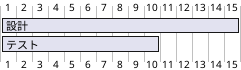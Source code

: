1. タスク定義
@startgantt gantt.1_simple
[設計] lasts 15 days
[テスト] lasts 10 days
@endgantt

2. 依存関係
@startgantt gantt.2_consecutivetask1
[設計] lasts 15 days
[テスト] lasts 10 days
[テスト] starts at [設計]'s end
@endgantt

@startgantt gantt.2_consecutivetask2
[設計] lasts 14 days
then [テスト] lasts 4 days
then [デプロイ] lasts 6 days
@endgantt

@startgantt gantt.2_consecutivetask3
[設計] lasts 14 days
[ビルド] lasts 4 days
[テスト準備] lasts 6 days
[設計] -> [ビルド]
[設計] -> [テスト準備]
@endgantt

3. エイリアス
@startgantt gantt.3_alias
[プロトタイプを設計] as [設計] lasts 15 days
[プロトタイプをテスト] as [テスト] lasts 10 days
[テスト] starts at [設計]'s end
@endgantt

4. 色指定
@startgantt gantt.4_color
[プロトタイプを設計] lasts 13 days
[テスト] lasts 4 days
[テスト] starts at [プロトタイプを設計]'s end
[プロトタイプを設計] is colored in Fuchsia/FireBrick 
[テスト] is colored in GreenYellow/Green 
@endgantt

5. マイルストーン
@startgantt gantt.5_milestone
[プロトタイプをテスト] lasts 10 days
[プロトタイプが完成] happens at [プロトタイプをテスト]'s end
[製造ラインの準備] lasts 12 days
[製造ラインの準備] starts at [プロトタイプをテスト]'s end
@endgantt

6. 日付
@startgantt gantt.6_date
Project starts the 20th of september 2017
[プロトタイプを設計] as [タスク1] lasts 13 days
[タスク1] is colored in Lavender/LightBlue
@endgantt

7. 休日
@startgantt gantt.7_holiday
project starts the 2018/04/09
saturday are closed
sunday are closed
2018/05/01 is closed
2018/04/17 to 2018/04/19 is closed
[設計] lasts 14 days
[テスト] lasts 4 days
[テスト] starts at [設計]'s end
[設計] is colored in Fuchsia/FireBrick 
[テスト] is colored in GreenYellow/Green 
@endgantt

8. セパレーター
@startgantt gantt.8_separator
[Task1] lasts 10 days
then [Task2] lasts 4 days
-- Phase Two --
then [Task3] lasts 5 days
then [Task4] lasts 6 days
@endgantt

9. 複雑な例
@startgantt gantt.9_complicated
[プロトタイプを設計] lasts 13 days and is colored in Lavender/LightBlue
[プロトタイプをテスト] lasts 9 days and is colored in Coral/Green and starts 3 days after [プロトタイプを設計]'s end
[テストを実装] lasts 5 days and ends at [プロトタイプを設計]'s end
[テストプログラマの雇用] lasts 6 days and ends at [テストを実装]'s start
[テストの実施] is colored in Coral/Green
[テストの実施] starts 1 day before [プロトタイプをテスト]'s start and ends at [プロトタイプをテスト]'s end
@endgantt


@startgantt example1
project starts the 2018/04/09
saturday are closed
sunday are closed
2018/04/30 is closed
2018/05/03 is closed
2018/05/04 is closed

[要件定義] lasts 5 days
[基本設計] lasts 5 days
[基本設計] starts at [要件定義]'s end
[外部設計] lasts 5 days
[外部設計] starts at [基本設計]'s end
[詳細設計] lasts 5 days
[詳細設計] starts at [外部設計]'s end
[実装] lasts 20 days
[実装] starts at [詳細設計]'s end
[単体テスト] lasts 5 days
[単体テスト] starts at [実装]'s end
[結合テスト] lasts 5 days
[結合テスト] starts at [単体テスト]'s end
[総合テスト] lasts 5 days
[総合テスト] starts at [結合テスト]'s end
[リリース] happens at [総合テスト]'s end
@endgantt

@startgantt example2
project starts the 2018/04/09
saturday are closed
sunday are closed
2018/05/01 is closed
2018/04/17 to 2018/04/19 is closed
[Prototype design] lasts 14 days
[Test prototype] lasts 4 days
[Test prototype] starts at [Prototype design]'s end
[Prototype design] is colored in Fuchsia/FireBrick 
[Test prototype] is colored in GreenYellow/Green 
@endgantt
